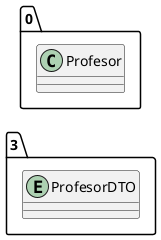 @startuml 
allow_mixing
left to right direction
package "3"{
entity ProfesorDTO

}
package "0"{
class Profesor
}
@enduml